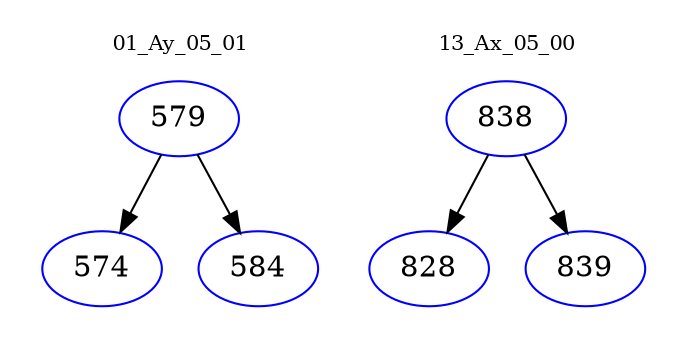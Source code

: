 digraph{
subgraph cluster_0 {
color = white
label = "01_Ay_05_01";
fontsize=10;
T0_579 [label="579", color="blue"]
T0_579 -> T0_574 [color="black"]
T0_574 [label="574", color="blue"]
T0_579 -> T0_584 [color="black"]
T0_584 [label="584", color="blue"]
}
subgraph cluster_1 {
color = white
label = "13_Ax_05_00";
fontsize=10;
T1_838 [label="838", color="blue"]
T1_838 -> T1_828 [color="black"]
T1_828 [label="828", color="blue"]
T1_838 -> T1_839 [color="black"]
T1_839 [label="839", color="blue"]
}
}
